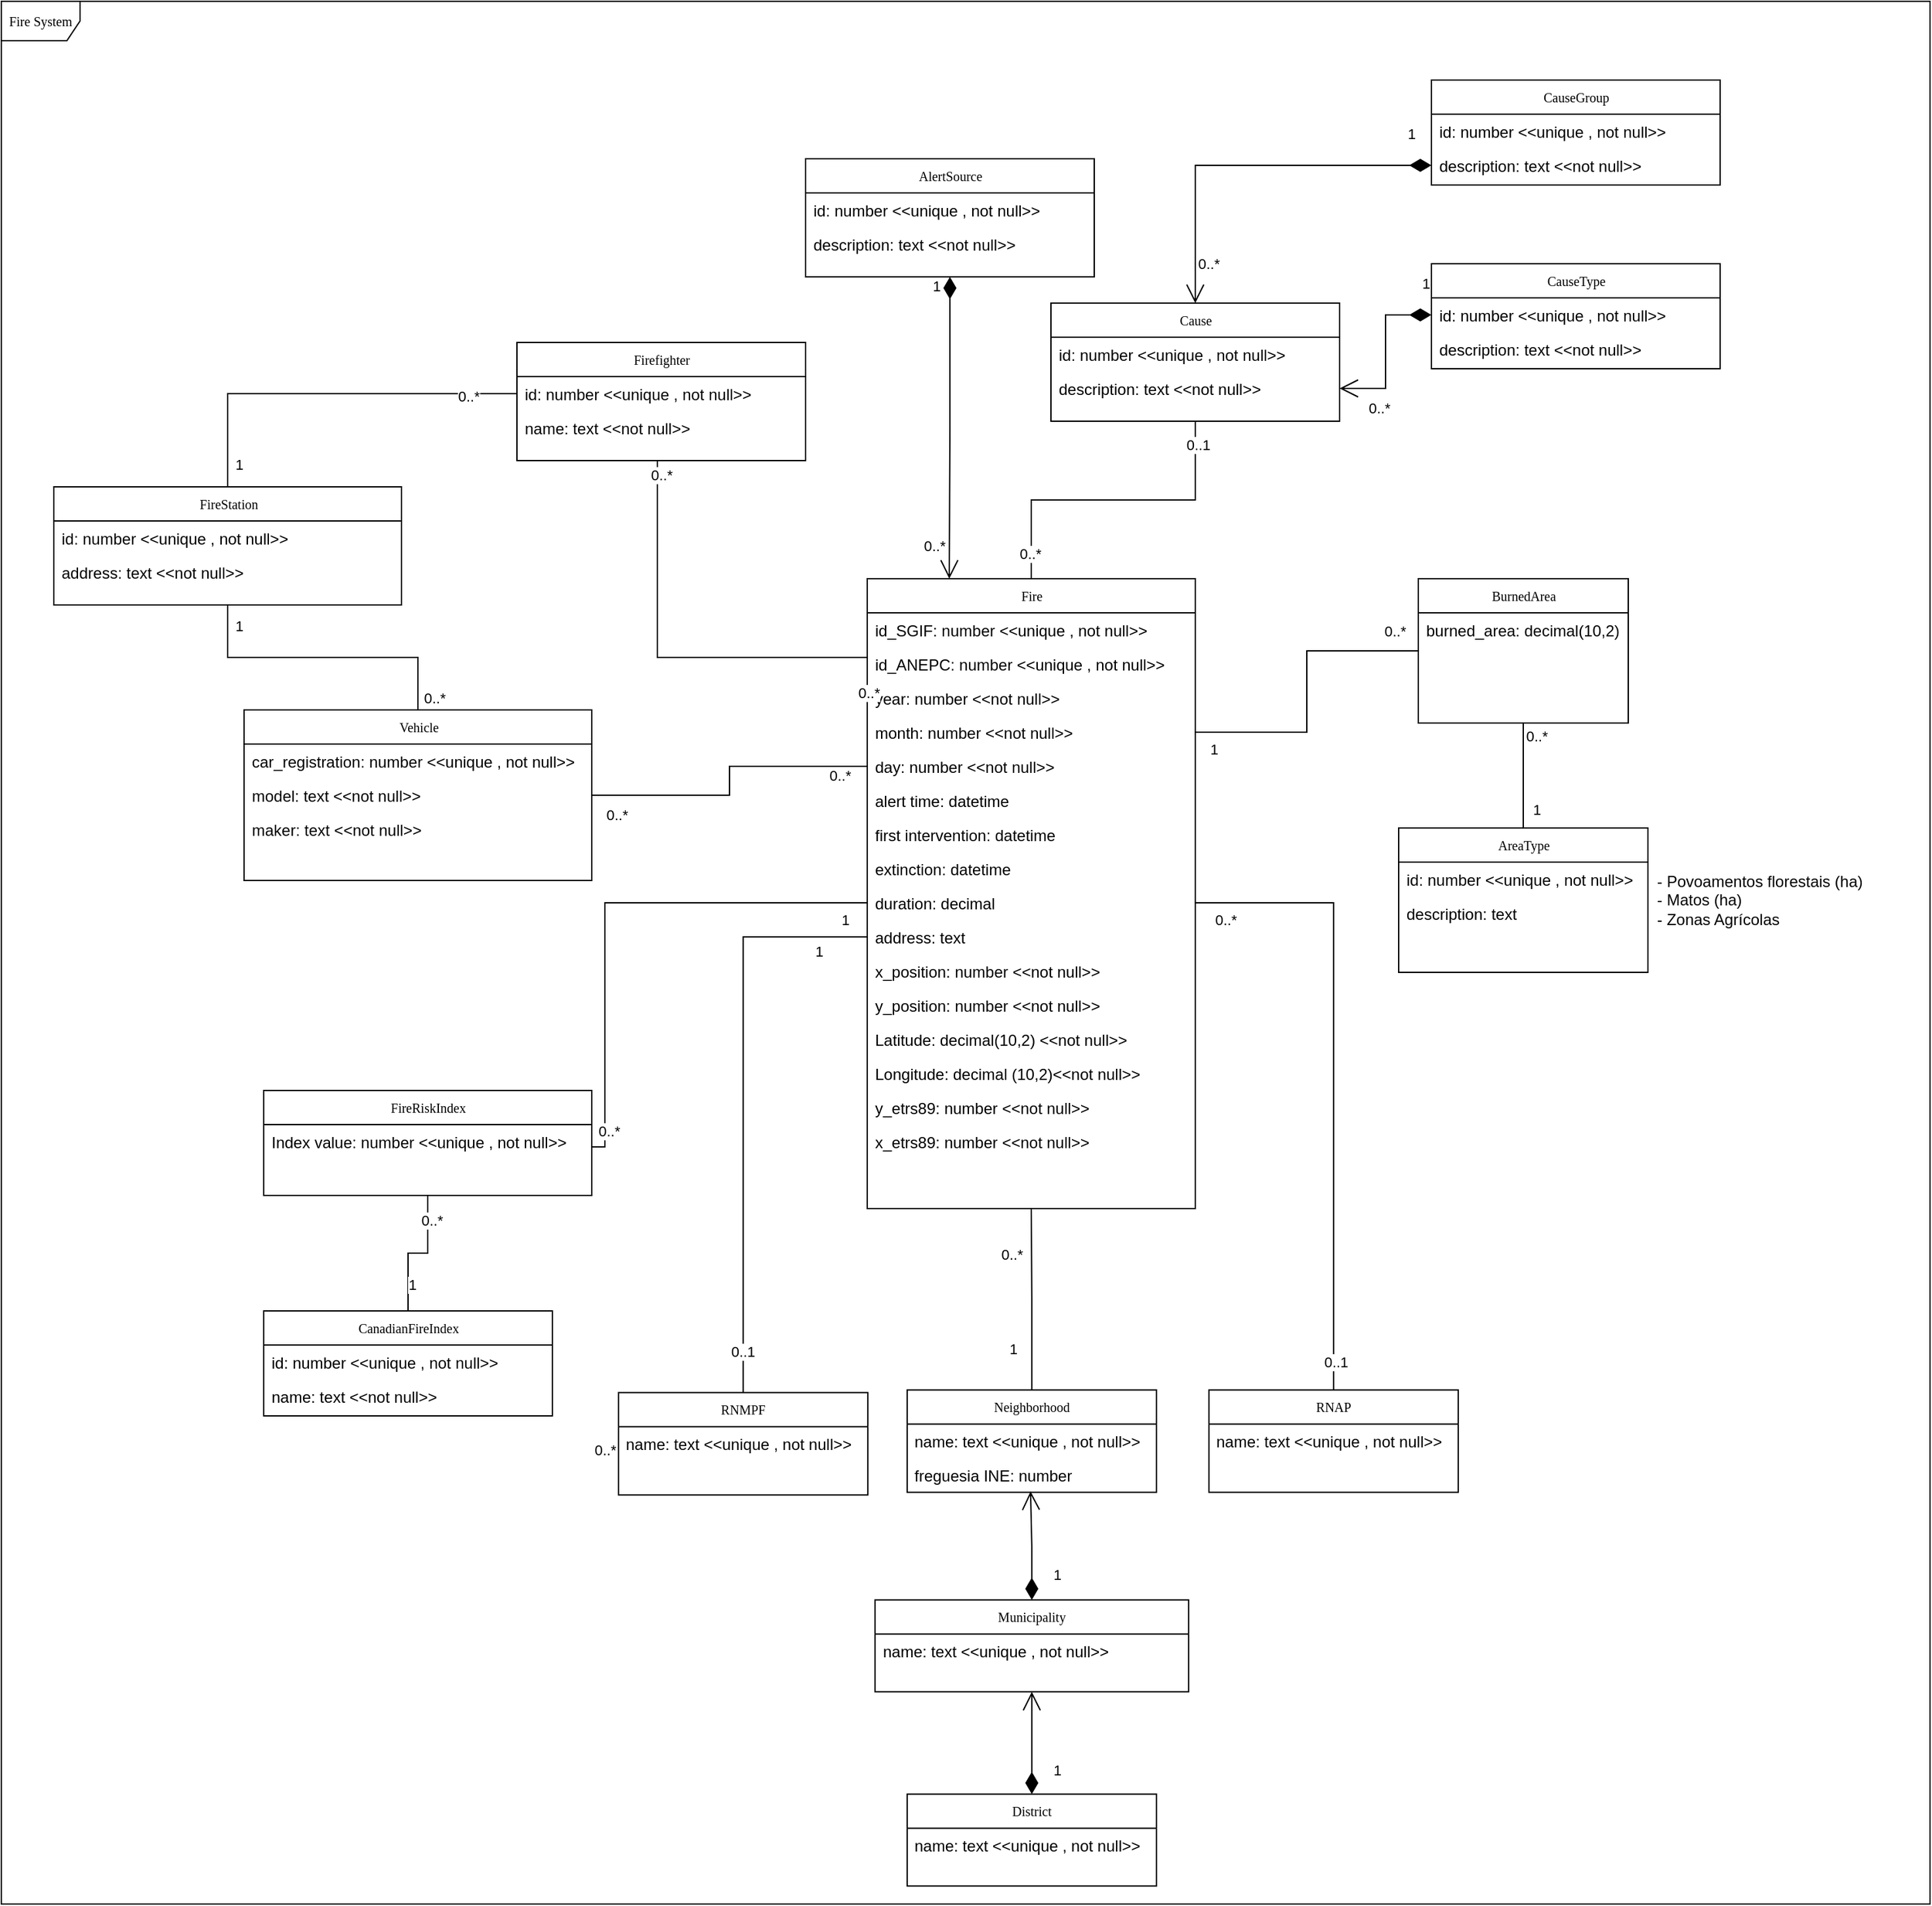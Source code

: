 <mxfile version="24.8.3">
  <diagram name="Page-1" id="c4acf3e9-155e-7222-9cf6-157b1a14988f">
    <mxGraphModel grid="1" page="1" gridSize="10" guides="1" tooltips="1" connect="1" arrows="1" fold="1" pageScale="1" pageWidth="850" pageHeight="1100" background="none" math="0" shadow="0">
      <root>
        <mxCell id="0" />
        <mxCell id="1" parent="0" />
        <mxCell id="17acba5748e5396b-1" value="Fire System" style="shape=umlFrame;whiteSpace=wrap;html=1;rounded=0;shadow=0;comic=0;labelBackgroundColor=none;strokeWidth=1;fontFamily=Verdana;fontSize=10;align=center;" vertex="1" parent="1">
          <mxGeometry x="-570" y="-370" width="1470" height="1450" as="geometry" />
        </mxCell>
        <mxCell id="17acba5748e5396b-20" value="Fire" style="swimlane;html=1;fontStyle=0;childLayout=stackLayout;horizontal=1;startSize=26;fillColor=none;horizontalStack=0;resizeParent=1;resizeLast=0;collapsible=1;marginBottom=0;swimlaneFillColor=#ffffff;rounded=0;shadow=0;comic=0;labelBackgroundColor=none;strokeWidth=1;fontFamily=Verdana;fontSize=10;align=center;" vertex="1" parent="1">
          <mxGeometry x="90" y="70" width="250" height="480" as="geometry" />
        </mxCell>
        <mxCell id="17acba5748e5396b-21" value="id_SGIF: number &amp;lt;&amp;lt;unique , not null&amp;gt;&amp;gt;" style="text;html=1;strokeColor=none;fillColor=none;align=left;verticalAlign=top;spacingLeft=4;spacingRight=4;whiteSpace=wrap;overflow=hidden;rotatable=0;points=[[0,0.5],[1,0.5]];portConstraint=eastwest;" vertex="1" parent="17acba5748e5396b-20">
          <mxGeometry y="26" width="250" height="26" as="geometry" />
        </mxCell>
        <mxCell id="17acba5748e5396b-24" value="id_ANEPC: number &amp;lt;&amp;lt;unique , not null&amp;gt;&amp;gt;" style="text;html=1;strokeColor=none;fillColor=none;align=left;verticalAlign=top;spacingLeft=4;spacingRight=4;whiteSpace=wrap;overflow=hidden;rotatable=0;points=[[0,0.5],[1,0.5]];portConstraint=eastwest;" vertex="1" parent="17acba5748e5396b-20">
          <mxGeometry y="52" width="250" height="26" as="geometry" />
        </mxCell>
        <mxCell id="17acba5748e5396b-26" value="year: number &amp;lt;&amp;lt;not null&amp;gt;&amp;gt;" style="text;html=1;strokeColor=none;fillColor=none;align=left;verticalAlign=top;spacingLeft=4;spacingRight=4;whiteSpace=wrap;overflow=hidden;rotatable=0;points=[[0,0.5],[1,0.5]];portConstraint=eastwest;" vertex="1" parent="17acba5748e5396b-20">
          <mxGeometry y="78" width="250" height="26" as="geometry" />
        </mxCell>
        <mxCell id="UC30BCA-WmvccYJsQUBI-1" value="month: number &amp;lt;&amp;lt;not null&amp;gt;&amp;gt;" style="text;html=1;strokeColor=none;fillColor=none;align=left;verticalAlign=top;spacingLeft=4;spacingRight=4;whiteSpace=wrap;overflow=hidden;rotatable=0;points=[[0,0.5],[1,0.5]];portConstraint=eastwest;" vertex="1" parent="17acba5748e5396b-20">
          <mxGeometry y="104" width="250" height="26" as="geometry" />
        </mxCell>
        <mxCell id="UC30BCA-WmvccYJsQUBI-2" value="day: number &amp;lt;&amp;lt;not null&amp;gt;&amp;gt;" style="text;html=1;strokeColor=none;fillColor=none;align=left;verticalAlign=top;spacingLeft=4;spacingRight=4;whiteSpace=wrap;overflow=hidden;rotatable=0;points=[[0,0.5],[1,0.5]];portConstraint=eastwest;" vertex="1" parent="17acba5748e5396b-20">
          <mxGeometry y="130" width="250" height="26" as="geometry" />
        </mxCell>
        <mxCell id="UC30BCA-WmvccYJsQUBI-3" value="alert time: datetime" style="text;html=1;strokeColor=none;fillColor=none;align=left;verticalAlign=top;spacingLeft=4;spacingRight=4;whiteSpace=wrap;overflow=hidden;rotatable=0;points=[[0,0.5],[1,0.5]];portConstraint=eastwest;" vertex="1" parent="17acba5748e5396b-20">
          <mxGeometry y="156" width="250" height="26" as="geometry" />
        </mxCell>
        <mxCell id="UC30BCA-WmvccYJsQUBI-4" value="first intervention: datetime" style="text;html=1;strokeColor=none;fillColor=none;align=left;verticalAlign=top;spacingLeft=4;spacingRight=4;whiteSpace=wrap;overflow=hidden;rotatable=0;points=[[0,0.5],[1,0.5]];portConstraint=eastwest;" vertex="1" parent="17acba5748e5396b-20">
          <mxGeometry y="182" width="250" height="26" as="geometry" />
        </mxCell>
        <mxCell id="UC30BCA-WmvccYJsQUBI-17" value="extinction: datetime" style="text;html=1;strokeColor=none;fillColor=none;align=left;verticalAlign=top;spacingLeft=4;spacingRight=4;whiteSpace=wrap;overflow=hidden;rotatable=0;points=[[0,0.5],[1,0.5]];portConstraint=eastwest;" vertex="1" parent="17acba5748e5396b-20">
          <mxGeometry y="208" width="250" height="26" as="geometry" />
        </mxCell>
        <mxCell id="UC30BCA-WmvccYJsQUBI-18" value="duration: decimal" style="text;html=1;strokeColor=none;fillColor=none;align=left;verticalAlign=top;spacingLeft=4;spacingRight=4;whiteSpace=wrap;overflow=hidden;rotatable=0;points=[[0,0.5],[1,0.5]];portConstraint=eastwest;" vertex="1" parent="17acba5748e5396b-20">
          <mxGeometry y="234" width="250" height="26" as="geometry" />
        </mxCell>
        <mxCell id="UC30BCA-WmvccYJsQUBI-28" value="address: text" style="text;html=1;strokeColor=none;fillColor=none;align=left;verticalAlign=top;spacingLeft=4;spacingRight=4;whiteSpace=wrap;overflow=hidden;rotatable=0;points=[[0,0.5],[1,0.5]];portConstraint=eastwest;" vertex="1" parent="17acba5748e5396b-20">
          <mxGeometry y="260" width="250" height="26" as="geometry" />
        </mxCell>
        <mxCell id="UC30BCA-WmvccYJsQUBI-104" value="x_position: number &amp;lt;&amp;lt;not null&amp;gt;&amp;gt;" style="text;html=1;strokeColor=none;fillColor=none;align=left;verticalAlign=top;spacingLeft=4;spacingRight=4;whiteSpace=wrap;overflow=hidden;rotatable=0;points=[[0,0.5],[1,0.5]];portConstraint=eastwest;" vertex="1" parent="17acba5748e5396b-20">
          <mxGeometry y="286" width="250" height="26" as="geometry" />
        </mxCell>
        <mxCell id="UC30BCA-WmvccYJsQUBI-105" value="y_position: number &amp;lt;&amp;lt;not null&amp;gt;&amp;gt;" style="text;html=1;strokeColor=none;fillColor=none;align=left;verticalAlign=top;spacingLeft=4;spacingRight=4;whiteSpace=wrap;overflow=hidden;rotatable=0;points=[[0,0.5],[1,0.5]];portConstraint=eastwest;" vertex="1" parent="17acba5748e5396b-20">
          <mxGeometry y="312" width="250" height="26" as="geometry" />
        </mxCell>
        <mxCell id="UC30BCA-WmvccYJsQUBI-106" value="Latitude: decimal(10,2) &amp;lt;&amp;lt;not null&amp;gt;&amp;gt;" style="text;html=1;strokeColor=none;fillColor=none;align=left;verticalAlign=top;spacingLeft=4;spacingRight=4;whiteSpace=wrap;overflow=hidden;rotatable=0;points=[[0,0.5],[1,0.5]];portConstraint=eastwest;" vertex="1" parent="17acba5748e5396b-20">
          <mxGeometry y="338" width="250" height="26" as="geometry" />
        </mxCell>
        <mxCell id="UC30BCA-WmvccYJsQUBI-107" value="Longitude: decimal (10,2)&amp;lt;&amp;lt;not null&amp;gt;&amp;gt;" style="text;html=1;strokeColor=none;fillColor=none;align=left;verticalAlign=top;spacingLeft=4;spacingRight=4;whiteSpace=wrap;overflow=hidden;rotatable=0;points=[[0,0.5],[1,0.5]];portConstraint=eastwest;" vertex="1" parent="17acba5748e5396b-20">
          <mxGeometry y="364" width="250" height="26" as="geometry" />
        </mxCell>
        <mxCell id="UC30BCA-WmvccYJsQUBI-109" value="y_etrs89: number &amp;lt;&amp;lt;not null&amp;gt;&amp;gt;" style="text;html=1;strokeColor=none;fillColor=none;align=left;verticalAlign=top;spacingLeft=4;spacingRight=4;whiteSpace=wrap;overflow=hidden;rotatable=0;points=[[0,0.5],[1,0.5]];portConstraint=eastwest;" vertex="1" parent="17acba5748e5396b-20">
          <mxGeometry y="390" width="250" height="26" as="geometry" />
        </mxCell>
        <mxCell id="UC30BCA-WmvccYJsQUBI-108" value="x_etrs89: number &amp;lt;&amp;lt;not null&amp;gt;&amp;gt;" style="text;html=1;strokeColor=none;fillColor=none;align=left;verticalAlign=top;spacingLeft=4;spacingRight=4;whiteSpace=wrap;overflow=hidden;rotatable=0;points=[[0,0.5],[1,0.5]];portConstraint=eastwest;" vertex="1" parent="17acba5748e5396b-20">
          <mxGeometry y="416" width="250" height="26" as="geometry" />
        </mxCell>
        <mxCell id="UC30BCA-WmvccYJsQUBI-16" style="edgeStyle=orthogonalEdgeStyle;rounded=0;orthogonalLoop=1;jettySize=auto;html=1;entryX=1;entryY=0.5;entryDx=0;entryDy=0;endArrow=none;endFill=0;" edge="1" parent="1" source="17acba5748e5396b-30" target="UC30BCA-WmvccYJsQUBI-1">
          <mxGeometry relative="1" as="geometry" />
        </mxCell>
        <mxCell id="UC30BCA-WmvccYJsQUBI-100" value="1" style="edgeLabel;html=1;align=center;verticalAlign=middle;resizable=0;points=[];" connectable="0" vertex="1" parent="UC30BCA-WmvccYJsQUBI-16">
          <mxGeometry x="0.879" relative="1" as="geometry">
            <mxPoint y="13" as="offset" />
          </mxGeometry>
        </mxCell>
        <mxCell id="UC30BCA-WmvccYJsQUBI-101" value="0..*" style="edgeLabel;html=1;align=center;verticalAlign=middle;resizable=0;points=[];" connectable="0" vertex="1" parent="UC30BCA-WmvccYJsQUBI-16">
          <mxGeometry x="-0.845" relative="1" as="geometry">
            <mxPoint y="-15" as="offset" />
          </mxGeometry>
        </mxCell>
        <mxCell id="17acba5748e5396b-30" value="BurnedArea" style="swimlane;html=1;fontStyle=0;childLayout=stackLayout;horizontal=1;startSize=26;fillColor=none;horizontalStack=0;resizeParent=1;resizeLast=0;collapsible=1;marginBottom=0;swimlaneFillColor=#ffffff;rounded=0;shadow=0;comic=0;labelBackgroundColor=none;strokeWidth=1;fontFamily=Verdana;fontSize=10;align=center;" vertex="1" parent="1">
          <mxGeometry x="510" y="70" width="160" height="110" as="geometry" />
        </mxCell>
        <mxCell id="17acba5748e5396b-31" value="burned_area: decimal(10,2)" style="text;html=1;strokeColor=none;fillColor=none;align=left;verticalAlign=top;spacingLeft=4;spacingRight=4;whiteSpace=wrap;overflow=hidden;rotatable=0;points=[[0,0.5],[1,0.5]];portConstraint=eastwest;" vertex="1" parent="17acba5748e5396b-30">
          <mxGeometry y="26" width="160" height="26" as="geometry" />
        </mxCell>
        <mxCell id="UC30BCA-WmvccYJsQUBI-5" value="AreaType" style="swimlane;html=1;fontStyle=0;childLayout=stackLayout;horizontal=1;startSize=26;fillColor=none;horizontalStack=0;resizeParent=1;resizeLast=0;collapsible=1;marginBottom=0;swimlaneFillColor=#ffffff;rounded=0;shadow=0;comic=0;labelBackgroundColor=none;strokeWidth=1;fontFamily=Verdana;fontSize=10;align=center;" vertex="1" parent="1">
          <mxGeometry x="495" y="260" width="190" height="110" as="geometry" />
        </mxCell>
        <mxCell id="UC30BCA-WmvccYJsQUBI-6" value="id: number &amp;lt;&amp;lt;unique , not null&amp;gt;&amp;gt;" style="text;html=1;strokeColor=none;fillColor=none;align=left;verticalAlign=top;spacingLeft=4;spacingRight=4;whiteSpace=wrap;overflow=hidden;rotatable=0;points=[[0,0.5],[1,0.5]];portConstraint=eastwest;" vertex="1" parent="UC30BCA-WmvccYJsQUBI-5">
          <mxGeometry y="26" width="190" height="26" as="geometry" />
        </mxCell>
        <mxCell id="UC30BCA-WmvccYJsQUBI-7" value="description: text&amp;nbsp;" style="text;html=1;strokeColor=none;fillColor=none;align=left;verticalAlign=top;spacingLeft=4;spacingRight=4;whiteSpace=wrap;overflow=hidden;rotatable=0;points=[[0,0.5],[1,0.5]];portConstraint=eastwest;" vertex="1" parent="UC30BCA-WmvccYJsQUBI-5">
          <mxGeometry y="52" width="190" height="26" as="geometry" />
        </mxCell>
        <mxCell id="UC30BCA-WmvccYJsQUBI-10" value="- Povoamentos florestais (ha)&lt;div&gt;- Matos (ha)&lt;/div&gt;&lt;div&gt;- Zonas Agrícolas&amp;nbsp;&lt;/div&gt;" style="text;html=1;align=left;verticalAlign=middle;whiteSpace=wrap;rounded=0;" vertex="1" parent="1">
          <mxGeometry x="690" y="300" width="160" height="30" as="geometry" />
        </mxCell>
        <mxCell id="UC30BCA-WmvccYJsQUBI-12" value="" style="endArrow=none;html=1;rounded=0;entryX=0.5;entryY=1;entryDx=0;entryDy=0;exitX=0.5;exitY=0;exitDx=0;exitDy=0;" edge="1" parent="1" source="UC30BCA-WmvccYJsQUBI-5" target="17acba5748e5396b-30">
          <mxGeometry width="50" height="50" relative="1" as="geometry">
            <mxPoint x="555" y="250" as="sourcePoint" />
            <mxPoint x="605" y="200" as="targetPoint" />
          </mxGeometry>
        </mxCell>
        <mxCell id="UC30BCA-WmvccYJsQUBI-102" value="1" style="edgeLabel;html=1;align=center;verticalAlign=middle;resizable=0;points=[];" connectable="0" vertex="1" parent="UC30BCA-WmvccYJsQUBI-12">
          <mxGeometry x="-0.65" y="-1" relative="1" as="geometry">
            <mxPoint x="9" as="offset" />
          </mxGeometry>
        </mxCell>
        <mxCell id="UC30BCA-WmvccYJsQUBI-103" value="0..*" style="edgeLabel;html=1;align=center;verticalAlign=middle;resizable=0;points=[];" connectable="0" vertex="1" parent="UC30BCA-WmvccYJsQUBI-12">
          <mxGeometry x="0.55" y="-1" relative="1" as="geometry">
            <mxPoint x="9" y="-8" as="offset" />
          </mxGeometry>
        </mxCell>
        <mxCell id="UC30BCA-WmvccYJsQUBI-20" value="District" style="swimlane;html=1;fontStyle=0;childLayout=stackLayout;horizontal=1;startSize=26;fillColor=none;horizontalStack=0;resizeParent=1;resizeLast=0;collapsible=1;marginBottom=0;swimlaneFillColor=#ffffff;rounded=0;shadow=0;comic=0;labelBackgroundColor=none;strokeWidth=1;fontFamily=Verdana;fontSize=10;align=center;" vertex="1" parent="1">
          <mxGeometry x="120.41" y="996.24" width="190" height="70" as="geometry" />
        </mxCell>
        <mxCell id="UC30BCA-WmvccYJsQUBI-21" value="name: text &amp;lt;&amp;lt;unique , not null&amp;gt;&amp;gt;" style="text;html=1;strokeColor=none;fillColor=none;align=left;verticalAlign=top;spacingLeft=4;spacingRight=4;whiteSpace=wrap;overflow=hidden;rotatable=0;points=[[0,0.5],[1,0.5]];portConstraint=eastwest;" vertex="1" parent="UC30BCA-WmvccYJsQUBI-20">
          <mxGeometry y="26" width="190" height="26" as="geometry" />
        </mxCell>
        <mxCell id="UC30BCA-WmvccYJsQUBI-23" value="Municipality" style="swimlane;html=1;fontStyle=0;childLayout=stackLayout;horizontal=1;startSize=26;fillColor=none;horizontalStack=0;resizeParent=1;resizeLast=0;collapsible=1;marginBottom=0;swimlaneFillColor=#ffffff;rounded=0;shadow=0;comic=0;labelBackgroundColor=none;strokeWidth=1;fontFamily=Verdana;fontSize=10;align=center;" vertex="1" parent="1">
          <mxGeometry x="95.91" y="848.24" width="239" height="70" as="geometry" />
        </mxCell>
        <mxCell id="UC30BCA-WmvccYJsQUBI-24" value="name: text &amp;lt;&amp;lt;unique , not null&amp;gt;&amp;gt;" style="text;html=1;strokeColor=none;fillColor=none;align=left;verticalAlign=top;spacingLeft=4;spacingRight=4;whiteSpace=wrap;overflow=hidden;rotatable=0;points=[[0,0.5],[1,0.5]];portConstraint=eastwest;" vertex="1" parent="UC30BCA-WmvccYJsQUBI-23">
          <mxGeometry y="26" width="239" height="26" as="geometry" />
        </mxCell>
        <mxCell id="UC30BCA-WmvccYJsQUBI-30" style="edgeStyle=orthogonalEdgeStyle;rounded=0;orthogonalLoop=1;jettySize=auto;html=1;entryX=0.5;entryY=1;entryDx=0;entryDy=0;endArrow=none;endFill=0;" edge="1" parent="1" source="UC30BCA-WmvccYJsQUBI-25" target="17acba5748e5396b-20">
          <mxGeometry relative="1" as="geometry" />
        </mxCell>
        <mxCell id="UC30BCA-WmvccYJsQUBI-96" value="0..*" style="edgeLabel;html=1;align=center;verticalAlign=middle;resizable=0;points=[];" connectable="0" vertex="1" parent="UC30BCA-WmvccYJsQUBI-30">
          <mxGeometry x="0.493" y="-1" relative="1" as="geometry">
            <mxPoint x="-16" as="offset" />
          </mxGeometry>
        </mxCell>
        <mxCell id="UC30BCA-WmvccYJsQUBI-97" value="1" style="edgeLabel;html=1;align=center;verticalAlign=middle;resizable=0;points=[];" connectable="0" vertex="1" parent="UC30BCA-WmvccYJsQUBI-30">
          <mxGeometry x="-0.547" y="2" relative="1" as="geometry">
            <mxPoint x="-13" as="offset" />
          </mxGeometry>
        </mxCell>
        <mxCell id="UC30BCA-WmvccYJsQUBI-25" value="Neighborhood" style="swimlane;html=1;fontStyle=0;childLayout=stackLayout;horizontal=1;startSize=26;fillColor=none;horizontalStack=0;resizeParent=1;resizeLast=0;collapsible=1;marginBottom=0;swimlaneFillColor=#ffffff;rounded=0;shadow=0;comic=0;labelBackgroundColor=none;strokeWidth=1;fontFamily=Verdana;fontSize=10;align=center;" vertex="1" parent="1">
          <mxGeometry x="120.41" y="688.24" width="190" height="78" as="geometry" />
        </mxCell>
        <mxCell id="UC30BCA-WmvccYJsQUBI-26" value="name: text &amp;lt;&amp;lt;unique , not null&amp;gt;&amp;gt;" style="text;html=1;strokeColor=none;fillColor=none;align=left;verticalAlign=top;spacingLeft=4;spacingRight=4;whiteSpace=wrap;overflow=hidden;rotatable=0;points=[[0,0.5],[1,0.5]];portConstraint=eastwest;" vertex="1" parent="UC30BCA-WmvccYJsQUBI-25">
          <mxGeometry y="26" width="190" height="26" as="geometry" />
        </mxCell>
        <mxCell id="UC30BCA-WmvccYJsQUBI-27" value="freguesia INE: number" style="text;html=1;strokeColor=none;fillColor=none;align=left;verticalAlign=top;spacingLeft=4;spacingRight=4;whiteSpace=wrap;overflow=hidden;rotatable=0;points=[[0,0.5],[1,0.5]];portConstraint=eastwest;" vertex="1" parent="UC30BCA-WmvccYJsQUBI-25">
          <mxGeometry y="52" width="190" height="26" as="geometry" />
        </mxCell>
        <mxCell id="UC30BCA-WmvccYJsQUBI-31" value="1" style="endArrow=open;html=1;endSize=12;startArrow=diamondThin;startSize=14;startFill=1;edgeStyle=orthogonalEdgeStyle;align=left;verticalAlign=bottom;rounded=0;exitX=0.5;exitY=0;exitDx=0;exitDy=0;entryX=0.495;entryY=0.974;entryDx=0;entryDy=0;entryPerimeter=0;" edge="1" parent="1" source="UC30BCA-WmvccYJsQUBI-23" target="UC30BCA-WmvccYJsQUBI-27">
          <mxGeometry x="-0.76" y="-15" relative="1" as="geometry">
            <mxPoint x="340.41" y="808.24" as="sourcePoint" />
            <mxPoint x="500.41" y="808.24" as="targetPoint" />
            <mxPoint as="offset" />
          </mxGeometry>
        </mxCell>
        <mxCell id="UC30BCA-WmvccYJsQUBI-32" value="1" style="endArrow=open;html=1;endSize=12;startArrow=diamondThin;startSize=14;startFill=1;edgeStyle=orthogonalEdgeStyle;align=left;verticalAlign=bottom;rounded=0;entryX=0.5;entryY=1;entryDx=0;entryDy=0;exitX=0.5;exitY=0;exitDx=0;exitDy=0;" edge="1" parent="1" source="UC30BCA-WmvccYJsQUBI-20" target="UC30BCA-WmvccYJsQUBI-23">
          <mxGeometry x="-0.76" y="-15" relative="1" as="geometry">
            <mxPoint x="199.41" y="978.24" as="sourcePoint" />
            <mxPoint x="198.41" y="928.24" as="targetPoint" />
            <mxPoint as="offset" />
          </mxGeometry>
        </mxCell>
        <mxCell id="UC30BCA-WmvccYJsQUBI-36" style="edgeStyle=orthogonalEdgeStyle;rounded=0;orthogonalLoop=1;jettySize=auto;html=1;entryX=1;entryY=0.5;entryDx=0;entryDy=0;endArrow=none;endFill=0;" edge="1" parent="1" source="UC30BCA-WmvccYJsQUBI-33" target="UC30BCA-WmvccYJsQUBI-18">
          <mxGeometry relative="1" as="geometry" />
        </mxCell>
        <mxCell id="UC30BCA-WmvccYJsQUBI-98" value="0..1" style="edgeLabel;html=1;align=center;verticalAlign=middle;resizable=0;points=[];" connectable="0" vertex="1" parent="UC30BCA-WmvccYJsQUBI-36">
          <mxGeometry x="-0.909" y="-1" relative="1" as="geometry">
            <mxPoint as="offset" />
          </mxGeometry>
        </mxCell>
        <mxCell id="UC30BCA-WmvccYJsQUBI-99" value="0..*" style="edgeLabel;html=1;align=center;verticalAlign=middle;resizable=0;points=[];" connectable="0" vertex="1" parent="UC30BCA-WmvccYJsQUBI-36">
          <mxGeometry x="0.903" y="1" relative="1" as="geometry">
            <mxPoint y="12" as="offset" />
          </mxGeometry>
        </mxCell>
        <mxCell id="UC30BCA-WmvccYJsQUBI-33" value="RNAP" style="swimlane;html=1;fontStyle=0;childLayout=stackLayout;horizontal=1;startSize=26;fillColor=none;horizontalStack=0;resizeParent=1;resizeLast=0;collapsible=1;marginBottom=0;swimlaneFillColor=#ffffff;rounded=0;shadow=0;comic=0;labelBackgroundColor=none;strokeWidth=1;fontFamily=Verdana;fontSize=10;align=center;" vertex="1" parent="1">
          <mxGeometry x="350.41" y="688.24" width="190" height="78" as="geometry" />
        </mxCell>
        <mxCell id="UC30BCA-WmvccYJsQUBI-34" value="name: text &amp;lt;&amp;lt;unique , not null&amp;gt;&amp;gt;" style="text;html=1;strokeColor=none;fillColor=none;align=left;verticalAlign=top;spacingLeft=4;spacingRight=4;whiteSpace=wrap;overflow=hidden;rotatable=0;points=[[0,0.5],[1,0.5]];portConstraint=eastwest;" vertex="1" parent="UC30BCA-WmvccYJsQUBI-33">
          <mxGeometry y="26" width="190" height="26" as="geometry" />
        </mxCell>
        <mxCell id="UC30BCA-WmvccYJsQUBI-37" value="RNMPF" style="swimlane;html=1;fontStyle=0;childLayout=stackLayout;horizontal=1;startSize=26;fillColor=none;horizontalStack=0;resizeParent=1;resizeLast=0;collapsible=1;marginBottom=0;swimlaneFillColor=#ffffff;rounded=0;shadow=0;comic=0;labelBackgroundColor=none;strokeWidth=1;fontFamily=Verdana;fontSize=10;align=center;" vertex="1" parent="1">
          <mxGeometry x="-99.59" y="690.24" width="190" height="78" as="geometry" />
        </mxCell>
        <mxCell id="UC30BCA-WmvccYJsQUBI-38" value="name: text &amp;lt;&amp;lt;unique , not null&amp;gt;&amp;gt;" style="text;html=1;strokeColor=none;fillColor=none;align=left;verticalAlign=top;spacingLeft=4;spacingRight=4;whiteSpace=wrap;overflow=hidden;rotatable=0;points=[[0,0.5],[1,0.5]];portConstraint=eastwest;" vertex="1" parent="UC30BCA-WmvccYJsQUBI-37">
          <mxGeometry y="26" width="190" height="26" as="geometry" />
        </mxCell>
        <mxCell id="UC30BCA-WmvccYJsQUBI-39" style="edgeStyle=orthogonalEdgeStyle;rounded=0;orthogonalLoop=1;jettySize=auto;html=1;entryX=0;entryY=0.5;entryDx=0;entryDy=0;endArrow=none;endFill=0;" edge="1" parent="1" source="UC30BCA-WmvccYJsQUBI-37" target="UC30BCA-WmvccYJsQUBI-28">
          <mxGeometry relative="1" as="geometry" />
        </mxCell>
        <mxCell id="UC30BCA-WmvccYJsQUBI-94" value="1" style="edgeLabel;html=1;align=center;verticalAlign=middle;resizable=0;points=[];" connectable="0" vertex="1" parent="UC30BCA-WmvccYJsQUBI-39">
          <mxGeometry x="0.83" y="-2" relative="1" as="geometry">
            <mxPoint y="9" as="offset" />
          </mxGeometry>
        </mxCell>
        <mxCell id="UC30BCA-WmvccYJsQUBI-95" value="0..1" style="edgeLabel;html=1;align=center;verticalAlign=middle;resizable=0;points=[];" connectable="0" vertex="1" parent="UC30BCA-WmvccYJsQUBI-39">
          <mxGeometry x="-0.858" y="1" relative="1" as="geometry">
            <mxPoint as="offset" />
          </mxGeometry>
        </mxCell>
        <mxCell id="UC30BCA-WmvccYJsQUBI-58" style="edgeStyle=orthogonalEdgeStyle;rounded=0;orthogonalLoop=1;jettySize=auto;html=1;entryX=0.5;entryY=1;entryDx=0;entryDy=0;endArrow=none;endFill=0;" edge="1" parent="1" source="UC30BCA-WmvccYJsQUBI-52" target="UC30BCA-WmvccYJsQUBI-55">
          <mxGeometry relative="1" as="geometry" />
        </mxCell>
        <mxCell id="UC30BCA-WmvccYJsQUBI-92" value="0..*" style="edgeLabel;html=1;align=center;verticalAlign=middle;resizable=0;points=[];" connectable="0" vertex="1" parent="UC30BCA-WmvccYJsQUBI-58">
          <mxGeometry x="0.644" y="-3" relative="1" as="geometry">
            <mxPoint as="offset" />
          </mxGeometry>
        </mxCell>
        <mxCell id="UC30BCA-WmvccYJsQUBI-93" value="1" style="edgeLabel;html=1;align=center;verticalAlign=middle;resizable=0;points=[];" connectable="0" vertex="1" parent="UC30BCA-WmvccYJsQUBI-58">
          <mxGeometry x="-0.606" y="-3" relative="1" as="geometry">
            <mxPoint as="offset" />
          </mxGeometry>
        </mxCell>
        <mxCell id="UC30BCA-WmvccYJsQUBI-52" value="CanadianFireIndex" style="swimlane;html=1;fontStyle=0;childLayout=stackLayout;horizontal=1;startSize=26;fillColor=none;horizontalStack=0;resizeParent=1;resizeLast=0;collapsible=1;marginBottom=0;swimlaneFillColor=#ffffff;rounded=0;shadow=0;comic=0;labelBackgroundColor=none;strokeWidth=1;fontFamily=Verdana;fontSize=10;align=center;" vertex="1" parent="1">
          <mxGeometry x="-370" y="628" width="220" height="80" as="geometry" />
        </mxCell>
        <mxCell id="UC30BCA-WmvccYJsQUBI-53" value="id: number &amp;lt;&amp;lt;unique , not null&amp;gt;&amp;gt;" style="text;html=1;strokeColor=none;fillColor=none;align=left;verticalAlign=top;spacingLeft=4;spacingRight=4;whiteSpace=wrap;overflow=hidden;rotatable=0;points=[[0,0.5],[1,0.5]];portConstraint=eastwest;" vertex="1" parent="UC30BCA-WmvccYJsQUBI-52">
          <mxGeometry y="26" width="220" height="26" as="geometry" />
        </mxCell>
        <mxCell id="UC30BCA-WmvccYJsQUBI-57" value="name: text &amp;lt;&amp;lt;not null&amp;gt;&amp;gt;" style="text;html=1;strokeColor=none;fillColor=none;align=left;verticalAlign=top;spacingLeft=4;spacingRight=4;whiteSpace=wrap;overflow=hidden;rotatable=0;points=[[0,0.5],[1,0.5]];portConstraint=eastwest;" vertex="1" parent="UC30BCA-WmvccYJsQUBI-52">
          <mxGeometry y="52" width="220" height="26" as="geometry" />
        </mxCell>
        <mxCell id="UC30BCA-WmvccYJsQUBI-59" style="edgeStyle=orthogonalEdgeStyle;rounded=0;orthogonalLoop=1;jettySize=auto;html=1;entryX=0;entryY=0.5;entryDx=0;entryDy=0;exitX=1;exitY=0.5;exitDx=0;exitDy=0;endArrow=none;endFill=0;" edge="1" parent="1" source="UC30BCA-WmvccYJsQUBI-56" target="UC30BCA-WmvccYJsQUBI-18">
          <mxGeometry relative="1" as="geometry">
            <Array as="points">
              <mxPoint x="-110" y="503" />
              <mxPoint x="-110" y="317" />
            </Array>
          </mxGeometry>
        </mxCell>
        <mxCell id="UC30BCA-WmvccYJsQUBI-90" value="1" style="edgeLabel;html=1;align=center;verticalAlign=middle;resizable=0;points=[];" connectable="0" vertex="1" parent="UC30BCA-WmvccYJsQUBI-59">
          <mxGeometry x="0.895" y="-2" relative="1" as="geometry">
            <mxPoint x="4" y="11" as="offset" />
          </mxGeometry>
        </mxCell>
        <mxCell id="UC30BCA-WmvccYJsQUBI-91" value="0..*" style="edgeLabel;html=1;align=center;verticalAlign=middle;resizable=0;points=[];" connectable="0" vertex="1" parent="UC30BCA-WmvccYJsQUBI-59">
          <mxGeometry x="-0.899" y="-4" relative="1" as="geometry">
            <mxPoint x="-4" y="241" as="offset" />
          </mxGeometry>
        </mxCell>
        <mxCell id="BCEeDztGT-VT0m9h-GyB-1" value="0..*" style="edgeLabel;html=1;align=center;verticalAlign=middle;resizable=0;points=[];" connectable="0" vertex="1" parent="UC30BCA-WmvccYJsQUBI-59">
          <mxGeometry x="-0.887" y="-3" relative="1" as="geometry">
            <mxPoint as="offset" />
          </mxGeometry>
        </mxCell>
        <mxCell id="UC30BCA-WmvccYJsQUBI-55" value="FireRiskIndex" style="swimlane;html=1;fontStyle=0;childLayout=stackLayout;horizontal=1;startSize=26;fillColor=none;horizontalStack=0;resizeParent=1;resizeLast=0;collapsible=1;marginBottom=0;swimlaneFillColor=#ffffff;rounded=0;shadow=0;comic=0;labelBackgroundColor=none;strokeWidth=1;fontFamily=Verdana;fontSize=10;align=center;" vertex="1" parent="1">
          <mxGeometry x="-370" y="460" width="250" height="80" as="geometry" />
        </mxCell>
        <mxCell id="UC30BCA-WmvccYJsQUBI-56" value="Index value: number &amp;lt;&amp;lt;unique , not null&amp;gt;&amp;gt;" style="text;html=1;strokeColor=none;fillColor=none;align=left;verticalAlign=top;spacingLeft=4;spacingRight=4;whiteSpace=wrap;overflow=hidden;rotatable=0;points=[[0,0.5],[1,0.5]];portConstraint=eastwest;" vertex="1" parent="UC30BCA-WmvccYJsQUBI-55">
          <mxGeometry y="26" width="250" height="34" as="geometry" />
        </mxCell>
        <mxCell id="UC30BCA-WmvccYJsQUBI-71" style="edgeStyle=orthogonalEdgeStyle;rounded=0;orthogonalLoop=1;jettySize=auto;html=1;entryX=0.5;entryY=0;entryDx=0;entryDy=0;endArrow=none;endFill=0;" edge="1" parent="1" source="UC30BCA-WmvccYJsQUBI-60" target="17acba5748e5396b-20">
          <mxGeometry relative="1" as="geometry" />
        </mxCell>
        <mxCell id="UC30BCA-WmvccYJsQUBI-81" value="0..*" style="edgeLabel;html=1;align=center;verticalAlign=middle;resizable=0;points=[];" connectable="0" vertex="1" parent="UC30BCA-WmvccYJsQUBI-71">
          <mxGeometry x="0.842" y="-1" relative="1" as="geometry">
            <mxPoint as="offset" />
          </mxGeometry>
        </mxCell>
        <mxCell id="UC30BCA-WmvccYJsQUBI-82" value="0..1" style="edgeLabel;html=1;align=center;verticalAlign=middle;resizable=0;points=[];" connectable="0" vertex="1" parent="UC30BCA-WmvccYJsQUBI-71">
          <mxGeometry x="-0.856" y="2" relative="1" as="geometry">
            <mxPoint as="offset" />
          </mxGeometry>
        </mxCell>
        <mxCell id="UC30BCA-WmvccYJsQUBI-60" value="Cause" style="swimlane;html=1;fontStyle=0;childLayout=stackLayout;horizontal=1;startSize=26;fillColor=none;horizontalStack=0;resizeParent=1;resizeLast=0;collapsible=1;marginBottom=0;swimlaneFillColor=#ffffff;rounded=0;shadow=0;comic=0;labelBackgroundColor=none;strokeWidth=1;fontFamily=Verdana;fontSize=10;align=center;" vertex="1" parent="1">
          <mxGeometry x="230" y="-140" width="220" height="90" as="geometry" />
        </mxCell>
        <mxCell id="UC30BCA-WmvccYJsQUBI-61" value="id: number &amp;lt;&amp;lt;unique , not null&amp;gt;&amp;gt;" style="text;html=1;strokeColor=none;fillColor=none;align=left;verticalAlign=top;spacingLeft=4;spacingRight=4;whiteSpace=wrap;overflow=hidden;rotatable=0;points=[[0,0.5],[1,0.5]];portConstraint=eastwest;" vertex="1" parent="UC30BCA-WmvccYJsQUBI-60">
          <mxGeometry y="26" width="220" height="26" as="geometry" />
        </mxCell>
        <mxCell id="UC30BCA-WmvccYJsQUBI-62" value="description: text &amp;lt;&amp;lt;not null&amp;gt;&amp;gt;" style="text;html=1;strokeColor=none;fillColor=none;align=left;verticalAlign=top;spacingLeft=4;spacingRight=4;whiteSpace=wrap;overflow=hidden;rotatable=0;points=[[0,0.5],[1,0.5]];portConstraint=eastwest;" vertex="1" parent="UC30BCA-WmvccYJsQUBI-60">
          <mxGeometry y="52" width="220" height="26" as="geometry" />
        </mxCell>
        <mxCell id="UC30BCA-WmvccYJsQUBI-63" value="CauseGroup" style="swimlane;html=1;fontStyle=0;childLayout=stackLayout;horizontal=1;startSize=26;fillColor=none;horizontalStack=0;resizeParent=1;resizeLast=0;collapsible=1;marginBottom=0;swimlaneFillColor=#ffffff;rounded=0;shadow=0;comic=0;labelBackgroundColor=none;strokeWidth=1;fontFamily=Verdana;fontSize=10;align=center;" vertex="1" parent="1">
          <mxGeometry x="520" y="-310" width="220" height="80" as="geometry" />
        </mxCell>
        <mxCell id="UC30BCA-WmvccYJsQUBI-64" value="id: number &amp;lt;&amp;lt;unique , not null&amp;gt;&amp;gt;" style="text;html=1;strokeColor=none;fillColor=none;align=left;verticalAlign=top;spacingLeft=4;spacingRight=4;whiteSpace=wrap;overflow=hidden;rotatable=0;points=[[0,0.5],[1,0.5]];portConstraint=eastwest;" vertex="1" parent="UC30BCA-WmvccYJsQUBI-63">
          <mxGeometry y="26" width="220" height="26" as="geometry" />
        </mxCell>
        <mxCell id="UC30BCA-WmvccYJsQUBI-65" value="description: text &amp;lt;&amp;lt;not null&amp;gt;&amp;gt;" style="text;html=1;strokeColor=none;fillColor=none;align=left;verticalAlign=top;spacingLeft=4;spacingRight=4;whiteSpace=wrap;overflow=hidden;rotatable=0;points=[[0,0.5],[1,0.5]];portConstraint=eastwest;" vertex="1" parent="UC30BCA-WmvccYJsQUBI-63">
          <mxGeometry y="52" width="220" height="26" as="geometry" />
        </mxCell>
        <mxCell id="UC30BCA-WmvccYJsQUBI-66" value="CauseType" style="swimlane;html=1;fontStyle=0;childLayout=stackLayout;horizontal=1;startSize=26;fillColor=none;horizontalStack=0;resizeParent=1;resizeLast=0;collapsible=1;marginBottom=0;swimlaneFillColor=#ffffff;rounded=0;shadow=0;comic=0;labelBackgroundColor=none;strokeWidth=1;fontFamily=Verdana;fontSize=10;align=center;" vertex="1" parent="1">
          <mxGeometry x="520" y="-170" width="220" height="80" as="geometry" />
        </mxCell>
        <mxCell id="UC30BCA-WmvccYJsQUBI-67" value="id: number &amp;lt;&amp;lt;unique , not null&amp;gt;&amp;gt;" style="text;html=1;strokeColor=none;fillColor=none;align=left;verticalAlign=top;spacingLeft=4;spacingRight=4;whiteSpace=wrap;overflow=hidden;rotatable=0;points=[[0,0.5],[1,0.5]];portConstraint=eastwest;" vertex="1" parent="UC30BCA-WmvccYJsQUBI-66">
          <mxGeometry y="26" width="220" height="26" as="geometry" />
        </mxCell>
        <mxCell id="UC30BCA-WmvccYJsQUBI-68" value="description: text &amp;lt;&amp;lt;not null&amp;gt;&amp;gt;" style="text;html=1;strokeColor=none;fillColor=none;align=left;verticalAlign=top;spacingLeft=4;spacingRight=4;whiteSpace=wrap;overflow=hidden;rotatable=0;points=[[0,0.5],[1,0.5]];portConstraint=eastwest;" vertex="1" parent="UC30BCA-WmvccYJsQUBI-66">
          <mxGeometry y="52" width="220" height="26" as="geometry" />
        </mxCell>
        <mxCell id="UC30BCA-WmvccYJsQUBI-69" value="1" style="endArrow=open;html=1;endSize=12;startArrow=diamondThin;startSize=14;startFill=1;edgeStyle=orthogonalEdgeStyle;align=left;verticalAlign=bottom;rounded=0;exitX=0;exitY=0.5;exitDx=0;exitDy=0;entryX=0.5;entryY=0;entryDx=0;entryDy=0;" edge="1" parent="1" source="UC30BCA-WmvccYJsQUBI-65" target="UC30BCA-WmvccYJsQUBI-60">
          <mxGeometry x="-0.86" y="-15" relative="1" as="geometry">
            <mxPoint x="260" y="-230" as="sourcePoint" />
            <mxPoint x="420" y="-230" as="targetPoint" />
            <mxPoint as="offset" />
          </mxGeometry>
        </mxCell>
        <mxCell id="UC30BCA-WmvccYJsQUBI-79" value="0..*" style="edgeLabel;html=1;align=center;verticalAlign=middle;resizable=0;points=[];" connectable="0" vertex="1" parent="UC30BCA-WmvccYJsQUBI-69">
          <mxGeometry x="0.822" y="4" relative="1" as="geometry">
            <mxPoint x="6" y="-5" as="offset" />
          </mxGeometry>
        </mxCell>
        <mxCell id="UC30BCA-WmvccYJsQUBI-70" value="1" style="endArrow=open;html=1;endSize=12;startArrow=diamondThin;startSize=14;startFill=1;edgeStyle=orthogonalEdgeStyle;align=left;verticalAlign=bottom;rounded=0;exitX=0;exitY=0.5;exitDx=0;exitDy=0;entryX=1;entryY=0.5;entryDx=0;entryDy=0;" edge="1" parent="1" source="UC30BCA-WmvccYJsQUBI-67" target="UC30BCA-WmvccYJsQUBI-62">
          <mxGeometry x="-0.86" y="-15" relative="1" as="geometry">
            <mxPoint x="530" y="-235" as="sourcePoint" />
            <mxPoint x="350" y="-130" as="targetPoint" />
            <mxPoint as="offset" />
          </mxGeometry>
        </mxCell>
        <mxCell id="UC30BCA-WmvccYJsQUBI-80" value="0..*" style="edgeLabel;html=1;align=center;verticalAlign=middle;resizable=0;points=[];" connectable="0" vertex="1" parent="UC30BCA-WmvccYJsQUBI-70">
          <mxGeometry x="0.556" relative="1" as="geometry">
            <mxPoint x="2" y="15" as="offset" />
          </mxGeometry>
        </mxCell>
        <mxCell id="UC30BCA-WmvccYJsQUBI-72" value="AlertSource" style="swimlane;html=1;fontStyle=0;childLayout=stackLayout;horizontal=1;startSize=26;fillColor=none;horizontalStack=0;resizeParent=1;resizeLast=0;collapsible=1;marginBottom=0;swimlaneFillColor=#ffffff;rounded=0;shadow=0;comic=0;labelBackgroundColor=none;strokeWidth=1;fontFamily=Verdana;fontSize=10;align=center;" vertex="1" parent="1">
          <mxGeometry x="43" y="-250" width="220" height="90" as="geometry" />
        </mxCell>
        <mxCell id="UC30BCA-WmvccYJsQUBI-73" value="id: number &amp;lt;&amp;lt;unique , not null&amp;gt;&amp;gt;" style="text;html=1;strokeColor=none;fillColor=none;align=left;verticalAlign=top;spacingLeft=4;spacingRight=4;whiteSpace=wrap;overflow=hidden;rotatable=0;points=[[0,0.5],[1,0.5]];portConstraint=eastwest;" vertex="1" parent="UC30BCA-WmvccYJsQUBI-72">
          <mxGeometry y="26" width="220" height="26" as="geometry" />
        </mxCell>
        <mxCell id="UC30BCA-WmvccYJsQUBI-74" value="description: text &amp;lt;&amp;lt;not null&amp;gt;&amp;gt;" style="text;html=1;strokeColor=none;fillColor=none;align=left;verticalAlign=top;spacingLeft=4;spacingRight=4;whiteSpace=wrap;overflow=hidden;rotatable=0;points=[[0,0.5],[1,0.5]];portConstraint=eastwest;" vertex="1" parent="UC30BCA-WmvccYJsQUBI-72">
          <mxGeometry y="52" width="220" height="26" as="geometry" />
        </mxCell>
        <mxCell id="UC30BCA-WmvccYJsQUBI-77" value="1" style="endArrow=open;html=1;endSize=12;startArrow=diamondThin;startSize=14;startFill=1;edgeStyle=orthogonalEdgeStyle;align=left;verticalAlign=bottom;rounded=0;exitX=0.5;exitY=1;exitDx=0;exitDy=0;entryX=0.25;entryY=0;entryDx=0;entryDy=0;" edge="1" parent="1" source="UC30BCA-WmvccYJsQUBI-72" target="17acba5748e5396b-20">
          <mxGeometry x="-0.86" y="-15" relative="1" as="geometry">
            <mxPoint x="270" y="-235" as="sourcePoint" />
            <mxPoint x="90" y="-130" as="targetPoint" />
            <mxPoint as="offset" />
          </mxGeometry>
        </mxCell>
        <mxCell id="UC30BCA-WmvccYJsQUBI-78" value="0..*" style="edgeLabel;html=1;align=center;verticalAlign=middle;resizable=0;points=[];" connectable="0" vertex="1" parent="UC30BCA-WmvccYJsQUBI-77">
          <mxGeometry x="0.815" relative="1" as="geometry">
            <mxPoint x="-12" y="-4" as="offset" />
          </mxGeometry>
        </mxCell>
        <mxCell id="UC30BCA-WmvccYJsQUBI-113" style="edgeStyle=orthogonalEdgeStyle;rounded=0;orthogonalLoop=1;jettySize=auto;html=1;entryX=0;entryY=0.5;entryDx=0;entryDy=0;endArrow=none;endFill=0;exitX=0.5;exitY=1;exitDx=0;exitDy=0;" edge="1" parent="1" source="UC30BCA-WmvccYJsQUBI-110" target="UC30BCA-WmvccYJsQUBI-1">
          <mxGeometry relative="1" as="geometry">
            <Array as="points">
              <mxPoint x="-70" y="-20" />
              <mxPoint x="-70" y="130" />
              <mxPoint x="90" y="130" />
            </Array>
          </mxGeometry>
        </mxCell>
        <mxCell id="UC30BCA-WmvccYJsQUBI-120" value="0..*" style="edgeLabel;html=1;align=center;verticalAlign=middle;resizable=0;points=[];" connectable="0" vertex="1" parent="UC30BCA-WmvccYJsQUBI-113">
          <mxGeometry x="-0.927" y="3" relative="1" as="geometry">
            <mxPoint as="offset" />
          </mxGeometry>
        </mxCell>
        <mxCell id="UC30BCA-WmvccYJsQUBI-121" value="0..*" style="edgeLabel;html=1;align=center;verticalAlign=middle;resizable=0;points=[];" connectable="0" vertex="1" parent="UC30BCA-WmvccYJsQUBI-113">
          <mxGeometry x="0.869" y="1" relative="1" as="geometry">
            <mxPoint y="-6" as="offset" />
          </mxGeometry>
        </mxCell>
        <mxCell id="UC30BCA-WmvccYJsQUBI-110" value="Firefighter" style="swimlane;html=1;fontStyle=0;childLayout=stackLayout;horizontal=1;startSize=26;fillColor=none;horizontalStack=0;resizeParent=1;resizeLast=0;collapsible=1;marginBottom=0;swimlaneFillColor=#ffffff;rounded=0;shadow=0;comic=0;labelBackgroundColor=none;strokeWidth=1;fontFamily=Verdana;fontSize=10;align=center;" vertex="1" parent="1">
          <mxGeometry x="-177" y="-110" width="220" height="90" as="geometry" />
        </mxCell>
        <mxCell id="UC30BCA-WmvccYJsQUBI-111" value="id: number &amp;lt;&amp;lt;unique , not null&amp;gt;&amp;gt;" style="text;html=1;strokeColor=none;fillColor=none;align=left;verticalAlign=top;spacingLeft=4;spacingRight=4;whiteSpace=wrap;overflow=hidden;rotatable=0;points=[[0,0.5],[1,0.5]];portConstraint=eastwest;" vertex="1" parent="UC30BCA-WmvccYJsQUBI-110">
          <mxGeometry y="26" width="220" height="26" as="geometry" />
        </mxCell>
        <mxCell id="UC30BCA-WmvccYJsQUBI-112" value="name: text &amp;lt;&amp;lt;not null&amp;gt;&amp;gt;" style="text;html=1;strokeColor=none;fillColor=none;align=left;verticalAlign=top;spacingLeft=4;spacingRight=4;whiteSpace=wrap;overflow=hidden;rotatable=0;points=[[0,0.5],[1,0.5]];portConstraint=eastwest;" vertex="1" parent="UC30BCA-WmvccYJsQUBI-110">
          <mxGeometry y="52" width="220" height="26" as="geometry" />
        </mxCell>
        <mxCell id="UC30BCA-WmvccYJsQUBI-136" style="edgeStyle=orthogonalEdgeStyle;rounded=0;orthogonalLoop=1;jettySize=auto;html=1;entryX=0.5;entryY=1;entryDx=0;entryDy=0;endArrow=none;endFill=0;" edge="1" parent="1" source="UC30BCA-WmvccYJsQUBI-122" target="UC30BCA-WmvccYJsQUBI-129">
          <mxGeometry relative="1" as="geometry" />
        </mxCell>
        <mxCell id="UC30BCA-WmvccYJsQUBI-137" value="0..*" style="edgeLabel;html=1;align=center;verticalAlign=middle;resizable=0;points=[];" connectable="0" vertex="1" parent="UC30BCA-WmvccYJsQUBI-136">
          <mxGeometry x="-0.829" relative="1" as="geometry">
            <mxPoint x="12" y="10" as="offset" />
          </mxGeometry>
        </mxCell>
        <mxCell id="UC30BCA-WmvccYJsQUBI-138" value="1" style="edgeLabel;html=1;align=center;verticalAlign=middle;resizable=0;points=[];" connectable="0" vertex="1" parent="UC30BCA-WmvccYJsQUBI-136">
          <mxGeometry x="0.858" relative="1" as="geometry">
            <mxPoint x="8" as="offset" />
          </mxGeometry>
        </mxCell>
        <mxCell id="UC30BCA-WmvccYJsQUBI-122" value="Vehicle" style="swimlane;html=1;fontStyle=0;childLayout=stackLayout;horizontal=1;startSize=26;fillColor=none;horizontalStack=0;resizeParent=1;resizeLast=0;collapsible=1;marginBottom=0;swimlaneFillColor=#ffffff;rounded=0;shadow=0;comic=0;labelBackgroundColor=none;strokeWidth=1;fontFamily=Verdana;fontSize=10;align=center;" vertex="1" parent="1">
          <mxGeometry x="-385" y="170" width="265" height="130" as="geometry" />
        </mxCell>
        <mxCell id="UC30BCA-WmvccYJsQUBI-123" value="car_registration: number &amp;lt;&amp;lt;unique , not null&amp;gt;&amp;gt;" style="text;html=1;strokeColor=none;fillColor=none;align=left;verticalAlign=top;spacingLeft=4;spacingRight=4;whiteSpace=wrap;overflow=hidden;rotatable=0;points=[[0,0.5],[1,0.5]];portConstraint=eastwest;" vertex="1" parent="UC30BCA-WmvccYJsQUBI-122">
          <mxGeometry y="26" width="265" height="26" as="geometry" />
        </mxCell>
        <mxCell id="UC30BCA-WmvccYJsQUBI-124" value="model: text &amp;lt;&amp;lt;not null&amp;gt;&amp;gt;" style="text;html=1;strokeColor=none;fillColor=none;align=left;verticalAlign=top;spacingLeft=4;spacingRight=4;whiteSpace=wrap;overflow=hidden;rotatable=0;points=[[0,0.5],[1,0.5]];portConstraint=eastwest;" vertex="1" parent="UC30BCA-WmvccYJsQUBI-122">
          <mxGeometry y="52" width="265" height="26" as="geometry" />
        </mxCell>
        <mxCell id="UC30BCA-WmvccYJsQUBI-125" value="maker: text &amp;lt;&amp;lt;not null&amp;gt;&amp;gt;" style="text;html=1;strokeColor=none;fillColor=none;align=left;verticalAlign=top;spacingLeft=4;spacingRight=4;whiteSpace=wrap;overflow=hidden;rotatable=0;points=[[0,0.5],[1,0.5]];portConstraint=eastwest;" vertex="1" parent="UC30BCA-WmvccYJsQUBI-122">
          <mxGeometry y="78" width="265" height="26" as="geometry" />
        </mxCell>
        <mxCell id="UC30BCA-WmvccYJsQUBI-126" style="edgeStyle=orthogonalEdgeStyle;rounded=0;orthogonalLoop=1;jettySize=auto;html=1;entryX=0;entryY=0.5;entryDx=0;entryDy=0;endArrow=none;endFill=0;" edge="1" parent="1" source="UC30BCA-WmvccYJsQUBI-124" target="UC30BCA-WmvccYJsQUBI-2">
          <mxGeometry relative="1" as="geometry" />
        </mxCell>
        <mxCell id="UC30BCA-WmvccYJsQUBI-127" value="0..*" style="edgeLabel;html=1;align=center;verticalAlign=middle;resizable=0;points=[];" connectable="0" vertex="1" parent="UC30BCA-WmvccYJsQUBI-126">
          <mxGeometry x="0.814" y="-1" relative="1" as="geometry">
            <mxPoint y="6" as="offset" />
          </mxGeometry>
        </mxCell>
        <mxCell id="UC30BCA-WmvccYJsQUBI-128" value="0..*" style="edgeLabel;html=1;align=center;verticalAlign=middle;resizable=0;points=[];" connectable="0" vertex="1" parent="UC30BCA-WmvccYJsQUBI-126">
          <mxGeometry x="-0.836" relative="1" as="geometry">
            <mxPoint y="15" as="offset" />
          </mxGeometry>
        </mxCell>
        <mxCell id="UC30BCA-WmvccYJsQUBI-133" style="edgeStyle=orthogonalEdgeStyle;rounded=0;orthogonalLoop=1;jettySize=auto;html=1;entryX=0;entryY=0.5;entryDx=0;entryDy=0;endArrow=none;endFill=0;" edge="1" parent="1" source="UC30BCA-WmvccYJsQUBI-129" target="UC30BCA-WmvccYJsQUBI-111">
          <mxGeometry relative="1" as="geometry" />
        </mxCell>
        <mxCell id="UC30BCA-WmvccYJsQUBI-134" value="0..*" style="edgeLabel;html=1;align=center;verticalAlign=middle;resizable=0;points=[];" connectable="0" vertex="1" parent="UC30BCA-WmvccYJsQUBI-133">
          <mxGeometry x="0.747" y="-2" relative="1" as="geometry">
            <mxPoint as="offset" />
          </mxGeometry>
        </mxCell>
        <mxCell id="UC30BCA-WmvccYJsQUBI-135" value="1" style="edgeLabel;html=1;align=center;verticalAlign=middle;resizable=0;points=[];" connectable="0" vertex="1" parent="UC30BCA-WmvccYJsQUBI-133">
          <mxGeometry x="-0.88" y="1" relative="1" as="geometry">
            <mxPoint x="9" as="offset" />
          </mxGeometry>
        </mxCell>
        <mxCell id="UC30BCA-WmvccYJsQUBI-129" value="FireStation" style="swimlane;html=1;fontStyle=0;childLayout=stackLayout;horizontal=1;startSize=26;fillColor=none;horizontalStack=0;resizeParent=1;resizeLast=0;collapsible=1;marginBottom=0;swimlaneFillColor=#ffffff;rounded=0;shadow=0;comic=0;labelBackgroundColor=none;strokeWidth=1;fontFamily=Verdana;fontSize=10;align=center;" vertex="1" parent="1">
          <mxGeometry x="-530" width="265" height="90" as="geometry" />
        </mxCell>
        <mxCell id="UC30BCA-WmvccYJsQUBI-130" value="id: number &amp;lt;&amp;lt;unique , not null&amp;gt;&amp;gt;" style="text;html=1;strokeColor=none;fillColor=none;align=left;verticalAlign=top;spacingLeft=4;spacingRight=4;whiteSpace=wrap;overflow=hidden;rotatable=0;points=[[0,0.5],[1,0.5]];portConstraint=eastwest;" vertex="1" parent="UC30BCA-WmvccYJsQUBI-129">
          <mxGeometry y="26" width="265" height="26" as="geometry" />
        </mxCell>
        <mxCell id="UC30BCA-WmvccYJsQUBI-131" value="address: text &amp;lt;&amp;lt;not null&amp;gt;&amp;gt;" style="text;html=1;strokeColor=none;fillColor=none;align=left;verticalAlign=top;spacingLeft=4;spacingRight=4;whiteSpace=wrap;overflow=hidden;rotatable=0;points=[[0,0.5],[1,0.5]];portConstraint=eastwest;" vertex="1" parent="UC30BCA-WmvccYJsQUBI-129">
          <mxGeometry y="52" width="265" height="26" as="geometry" />
        </mxCell>
      </root>
    </mxGraphModel>
  </diagram>
</mxfile>
